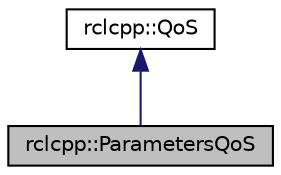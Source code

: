 digraph "rclcpp::ParametersQoS"
{
  edge [fontname="Helvetica",fontsize="10",labelfontname="Helvetica",labelfontsize="10"];
  node [fontname="Helvetica",fontsize="10",shape=record];
  Node0 [label="rclcpp::ParametersQoS",height=0.2,width=0.4,color="black", fillcolor="grey75", style="filled", fontcolor="black"];
  Node1 -> Node0 [dir="back",color="midnightblue",fontsize="10",style="solid",fontname="Helvetica"];
  Node1 [label="rclcpp::QoS",height=0.2,width=0.4,color="black", fillcolor="white", style="filled",URL="$classrclcpp_1_1QoS.html",tooltip="Encapsulation of Quality of Service settings. "];
}
